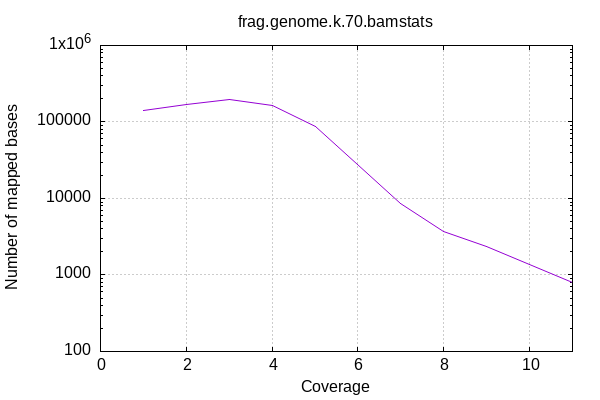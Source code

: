 
            set terminal png size 600,400 truecolor
            set output "frag.genome.k.70/coverage.png"
            set grid xtics ytics y2tics back lc rgb "#cccccc"
            set ylabel "Number of mapped bases"
            set xlabel "Coverage"
            set log y
            set style fill solid border -1
            set title "frag.genome.k.70.bamstats"
            set xrange [:11]
            plot '-' with lines notitle
        1	139300
2	171733
3	197197
4	165682
5	88026
6	27543
7	8661
8	3683
9	2368
10	1378
11	789
12	488
13	193
14	153
15	106
16	33
17	18
18	9
19	7
20	13
21	11
22	10
23	10
24	18
25	14
26	27
27	25
28	34
29	3
end
